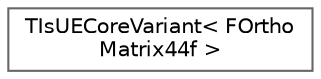 digraph "Graphical Class Hierarchy"
{
 // INTERACTIVE_SVG=YES
 // LATEX_PDF_SIZE
  bgcolor="transparent";
  edge [fontname=Helvetica,fontsize=10,labelfontname=Helvetica,labelfontsize=10];
  node [fontname=Helvetica,fontsize=10,shape=box,height=0.2,width=0.4];
  rankdir="LR";
  Node0 [id="Node000000",label="TIsUECoreVariant\< FOrtho\lMatrix44f \>",height=0.2,width=0.4,color="grey40", fillcolor="white", style="filled",URL="$d5/df6/structTIsUECoreVariant_3_01FOrthoMatrix44f_01_4.html",tooltip=" "];
}
